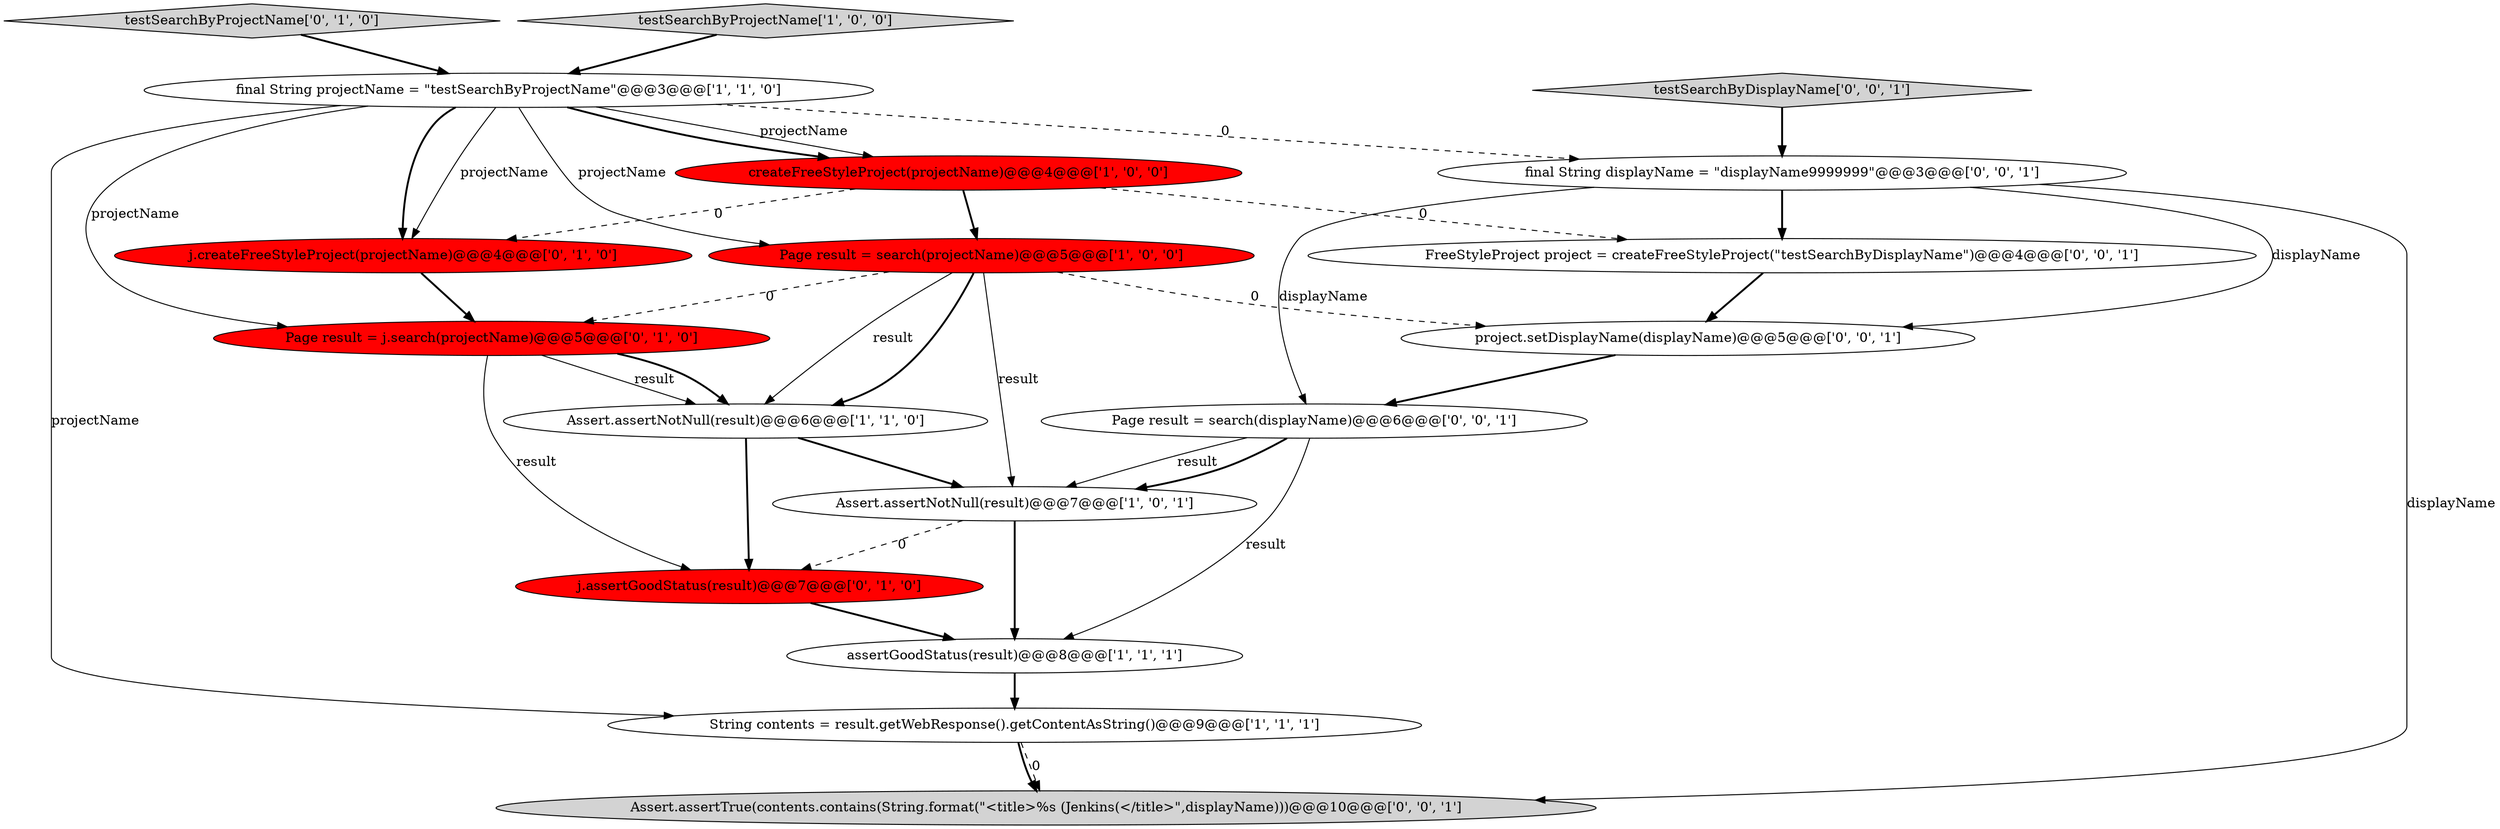 digraph {
7 [style = filled, label = "final String projectName = \"testSearchByProjectName\"@@@3@@@['1', '1', '0']", fillcolor = white, shape = ellipse image = "AAA0AAABBB1BBB"];
11 [style = filled, label = "testSearchByProjectName['0', '1', '0']", fillcolor = lightgray, shape = diamond image = "AAA0AAABBB2BBB"];
12 [style = filled, label = "project.setDisplayName(displayName)@@@5@@@['0', '0', '1']", fillcolor = white, shape = ellipse image = "AAA0AAABBB3BBB"];
2 [style = filled, label = "Assert.assertNotNull(result)@@@6@@@['1', '1', '0']", fillcolor = white, shape = ellipse image = "AAA0AAABBB1BBB"];
8 [style = filled, label = "Page result = j.search(projectName)@@@5@@@['0', '1', '0']", fillcolor = red, shape = ellipse image = "AAA1AAABBB2BBB"];
4 [style = filled, label = "Assert.assertNotNull(result)@@@7@@@['1', '0', '1']", fillcolor = white, shape = ellipse image = "AAA0AAABBB1BBB"];
16 [style = filled, label = "Assert.assertTrue(contents.contains(String.format(\"<title>%s (Jenkins(</title>\",displayName)))@@@10@@@['0', '0', '1']", fillcolor = lightgray, shape = ellipse image = "AAA0AAABBB3BBB"];
6 [style = filled, label = "createFreeStyleProject(projectName)@@@4@@@['1', '0', '0']", fillcolor = red, shape = ellipse image = "AAA1AAABBB1BBB"];
0 [style = filled, label = "Page result = search(projectName)@@@5@@@['1', '0', '0']", fillcolor = red, shape = ellipse image = "AAA1AAABBB1BBB"];
1 [style = filled, label = "assertGoodStatus(result)@@@8@@@['1', '1', '1']", fillcolor = white, shape = ellipse image = "AAA0AAABBB1BBB"];
9 [style = filled, label = "j.createFreeStyleProject(projectName)@@@4@@@['0', '1', '0']", fillcolor = red, shape = ellipse image = "AAA1AAABBB2BBB"];
15 [style = filled, label = "final String displayName = \"displayName9999999\"@@@3@@@['0', '0', '1']", fillcolor = white, shape = ellipse image = "AAA0AAABBB3BBB"];
5 [style = filled, label = "testSearchByProjectName['1', '0', '0']", fillcolor = lightgray, shape = diamond image = "AAA0AAABBB1BBB"];
10 [style = filled, label = "j.assertGoodStatus(result)@@@7@@@['0', '1', '0']", fillcolor = red, shape = ellipse image = "AAA1AAABBB2BBB"];
17 [style = filled, label = "testSearchByDisplayName['0', '0', '1']", fillcolor = lightgray, shape = diamond image = "AAA0AAABBB3BBB"];
13 [style = filled, label = "Page result = search(displayName)@@@6@@@['0', '0', '1']", fillcolor = white, shape = ellipse image = "AAA0AAABBB3BBB"];
3 [style = filled, label = "String contents = result.getWebResponse().getContentAsString()@@@9@@@['1', '1', '1']", fillcolor = white, shape = ellipse image = "AAA0AAABBB1BBB"];
14 [style = filled, label = "FreeStyleProject project = createFreeStyleProject(\"testSearchByDisplayName\")@@@4@@@['0', '0', '1']", fillcolor = white, shape = ellipse image = "AAA0AAABBB3BBB"];
15->14 [style = bold, label=""];
8->10 [style = solid, label="result"];
0->2 [style = bold, label=""];
6->9 [style = dashed, label="0"];
1->3 [style = bold, label=""];
13->1 [style = solid, label="result"];
6->0 [style = bold, label=""];
0->12 [style = dashed, label="0"];
3->16 [style = bold, label=""];
6->14 [style = dashed, label="0"];
9->8 [style = bold, label=""];
2->10 [style = bold, label=""];
2->4 [style = bold, label=""];
13->4 [style = solid, label="result"];
0->2 [style = solid, label="result"];
8->2 [style = solid, label="result"];
15->12 [style = solid, label="displayName"];
7->9 [style = bold, label=""];
12->13 [style = bold, label=""];
15->13 [style = solid, label="displayName"];
7->3 [style = solid, label="projectName"];
8->2 [style = bold, label=""];
15->16 [style = solid, label="displayName"];
14->12 [style = bold, label=""];
7->6 [style = solid, label="projectName"];
7->6 [style = bold, label=""];
17->15 [style = bold, label=""];
7->15 [style = dashed, label="0"];
7->0 [style = solid, label="projectName"];
5->7 [style = bold, label=""];
0->8 [style = dashed, label="0"];
0->4 [style = solid, label="result"];
4->1 [style = bold, label=""];
4->10 [style = dashed, label="0"];
10->1 [style = bold, label=""];
7->8 [style = solid, label="projectName"];
11->7 [style = bold, label=""];
3->16 [style = dashed, label="0"];
13->4 [style = bold, label=""];
7->9 [style = solid, label="projectName"];
}
